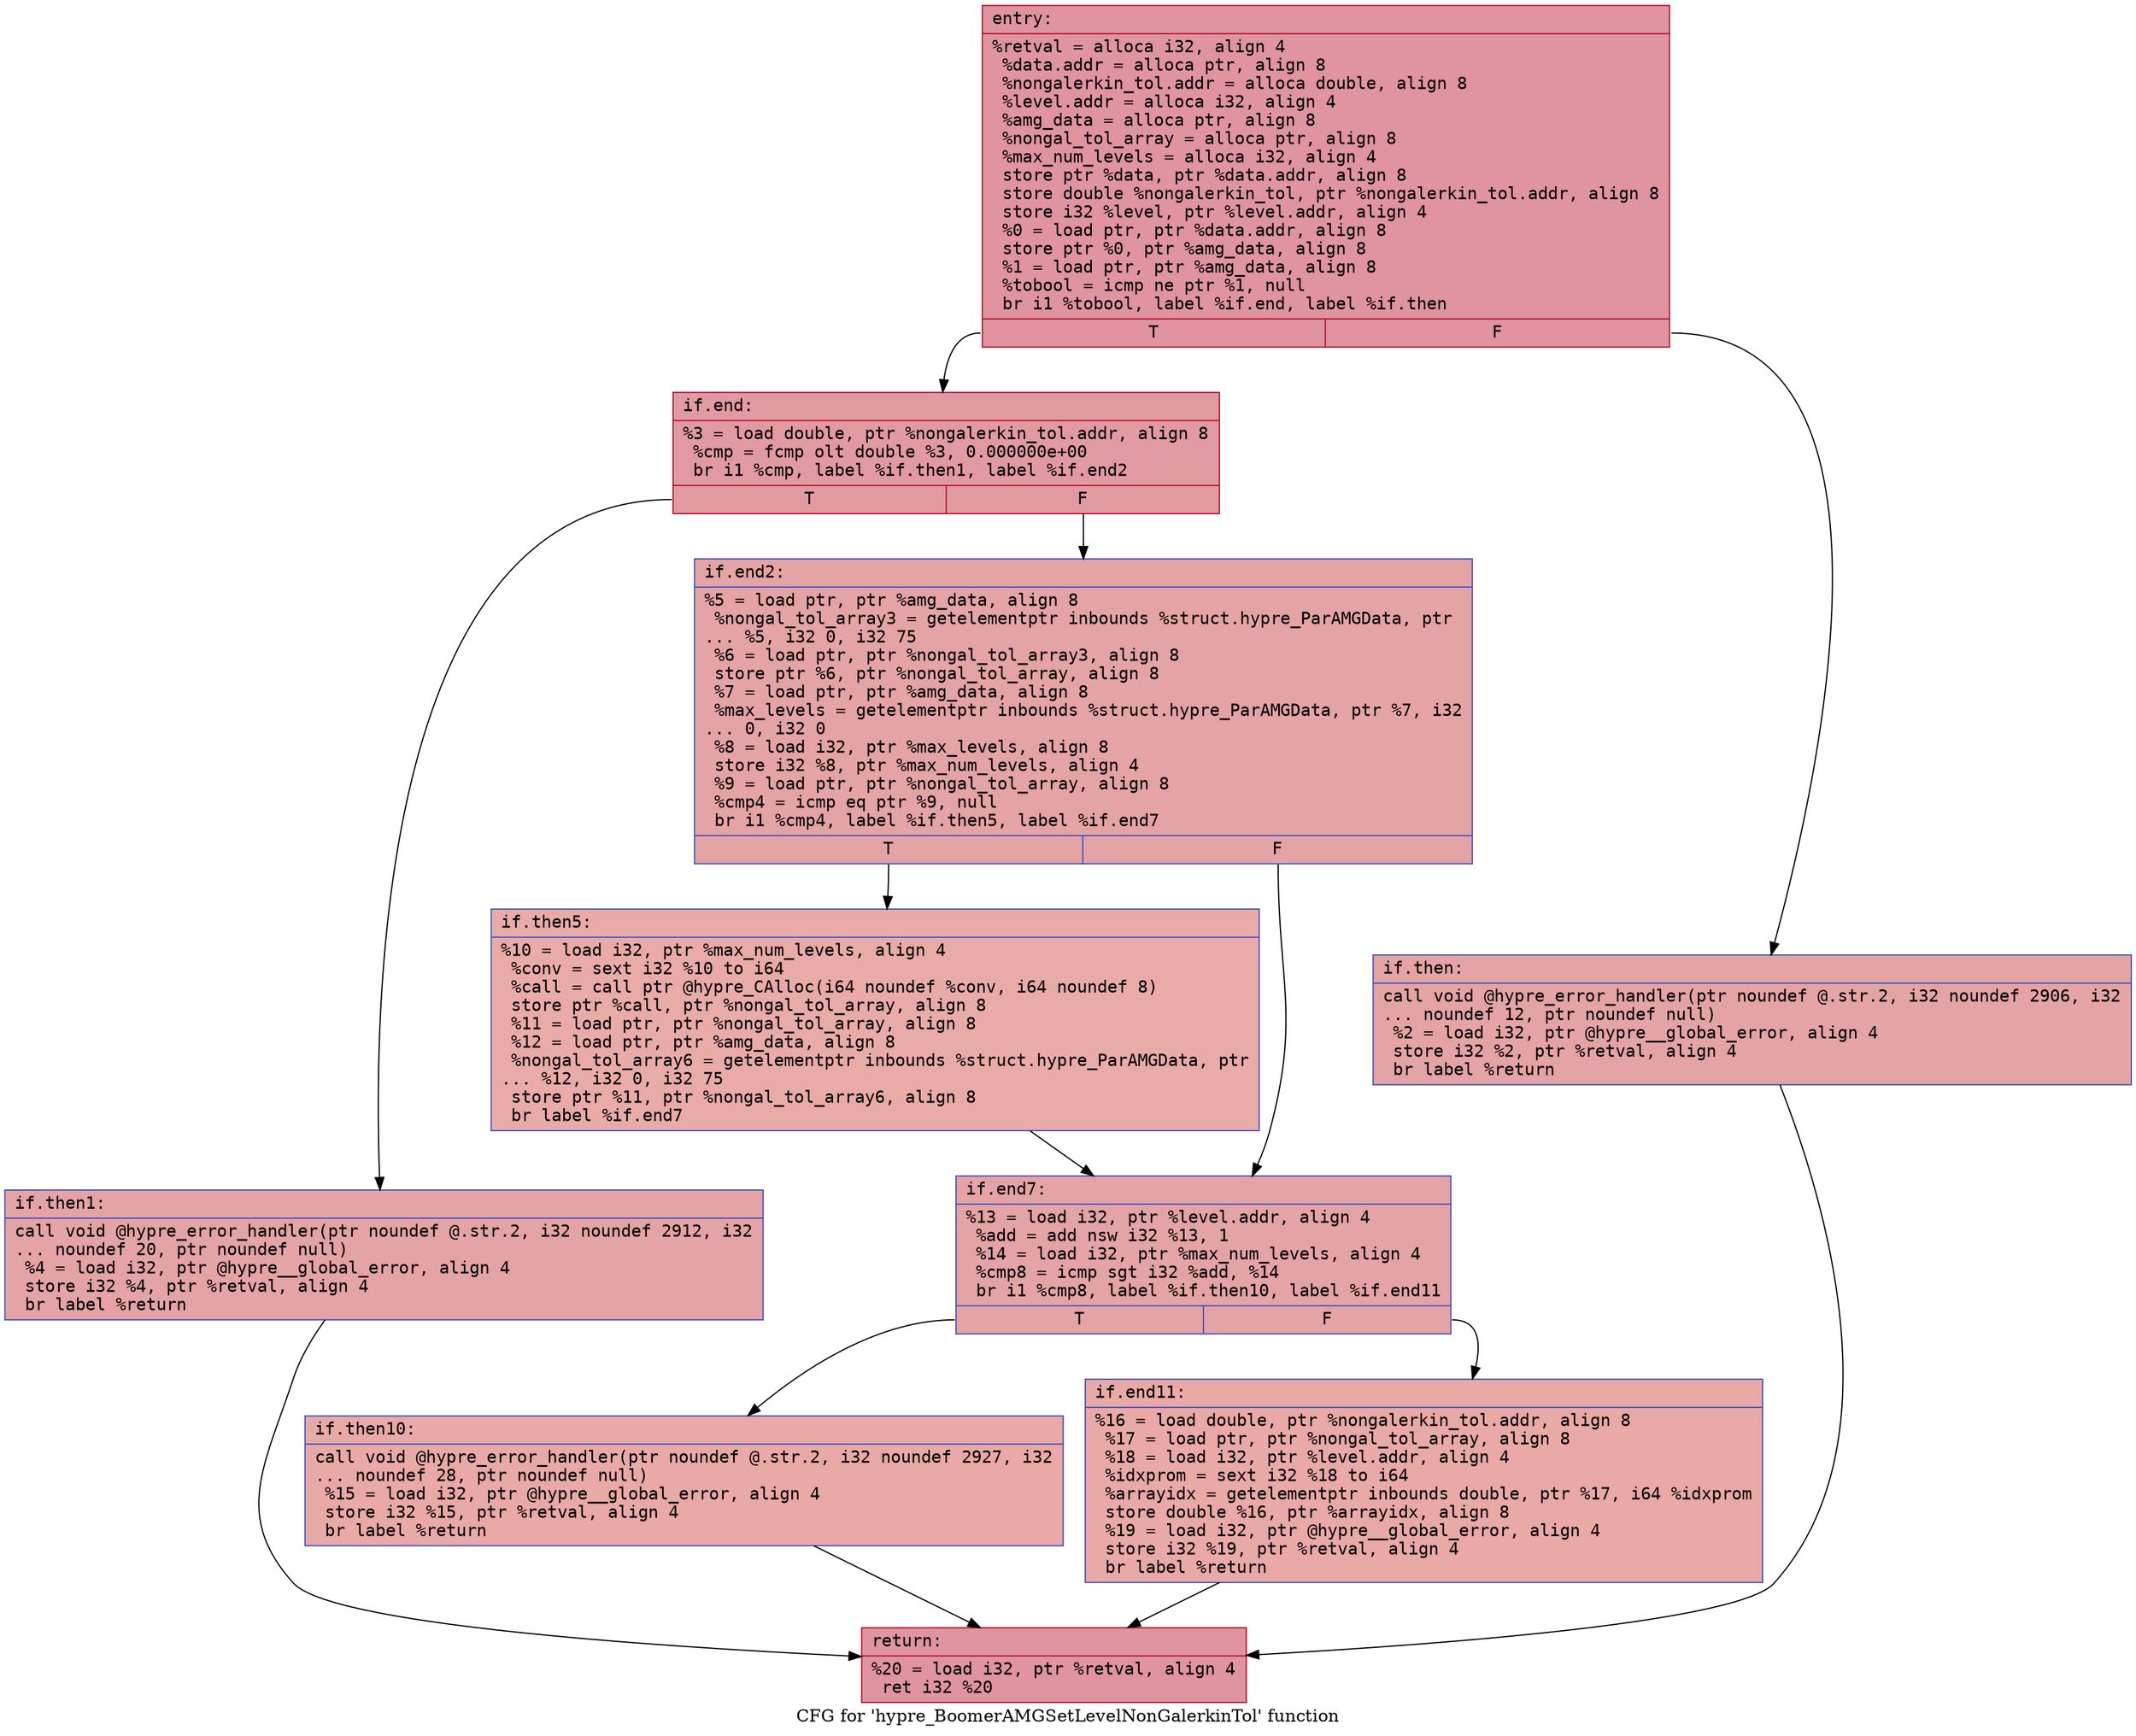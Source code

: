 digraph "CFG for 'hypre_BoomerAMGSetLevelNonGalerkinTol' function" {
	label="CFG for 'hypre_BoomerAMGSetLevelNonGalerkinTol' function";

	Node0x55fa80abab30 [shape=record,color="#b70d28ff", style=filled, fillcolor="#b70d2870" fontname="Courier",label="{entry:\l|  %retval = alloca i32, align 4\l  %data.addr = alloca ptr, align 8\l  %nongalerkin_tol.addr = alloca double, align 8\l  %level.addr = alloca i32, align 4\l  %amg_data = alloca ptr, align 8\l  %nongal_tol_array = alloca ptr, align 8\l  %max_num_levels = alloca i32, align 4\l  store ptr %data, ptr %data.addr, align 8\l  store double %nongalerkin_tol, ptr %nongalerkin_tol.addr, align 8\l  store i32 %level, ptr %level.addr, align 4\l  %0 = load ptr, ptr %data.addr, align 8\l  store ptr %0, ptr %amg_data, align 8\l  %1 = load ptr, ptr %amg_data, align 8\l  %tobool = icmp ne ptr %1, null\l  br i1 %tobool, label %if.end, label %if.then\l|{<s0>T|<s1>F}}"];
	Node0x55fa80abab30:s0 -> Node0x55fa80abb4a0[tooltip="entry -> if.end\nProbability 62.50%" ];
	Node0x55fa80abab30:s1 -> Node0x55fa80abaa00[tooltip="entry -> if.then\nProbability 37.50%" ];
	Node0x55fa80abaa00 [shape=record,color="#3d50c3ff", style=filled, fillcolor="#c32e3170" fontname="Courier",label="{if.then:\l|  call void @hypre_error_handler(ptr noundef @.str.2, i32 noundef 2906, i32\l... noundef 12, ptr noundef null)\l  %2 = load i32, ptr @hypre__global_error, align 4\l  store i32 %2, ptr %retval, align 4\l  br label %return\l}"];
	Node0x55fa80abaa00 -> Node0x55fa80abb9d0[tooltip="if.then -> return\nProbability 100.00%" ];
	Node0x55fa80abb4a0 [shape=record,color="#b70d28ff", style=filled, fillcolor="#bb1b2c70" fontname="Courier",label="{if.end:\l|  %3 = load double, ptr %nongalerkin_tol.addr, align 8\l  %cmp = fcmp olt double %3, 0.000000e+00\l  br i1 %cmp, label %if.then1, label %if.end2\l|{<s0>T|<s1>F}}"];
	Node0x55fa80abb4a0:s0 -> Node0x55fa80abbba0[tooltip="if.end -> if.then1\nProbability 50.00%" ];
	Node0x55fa80abb4a0:s1 -> Node0x55fa80abbbf0[tooltip="if.end -> if.end2\nProbability 50.00%" ];
	Node0x55fa80abbba0 [shape=record,color="#3d50c3ff", style=filled, fillcolor="#c32e3170" fontname="Courier",label="{if.then1:\l|  call void @hypre_error_handler(ptr noundef @.str.2, i32 noundef 2912, i32\l... noundef 20, ptr noundef null)\l  %4 = load i32, ptr @hypre__global_error, align 4\l  store i32 %4, ptr %retval, align 4\l  br label %return\l}"];
	Node0x55fa80abbba0 -> Node0x55fa80abb9d0[tooltip="if.then1 -> return\nProbability 100.00%" ];
	Node0x55fa80abbbf0 [shape=record,color="#3d50c3ff", style=filled, fillcolor="#c32e3170" fontname="Courier",label="{if.end2:\l|  %5 = load ptr, ptr %amg_data, align 8\l  %nongal_tol_array3 = getelementptr inbounds %struct.hypre_ParAMGData, ptr\l... %5, i32 0, i32 75\l  %6 = load ptr, ptr %nongal_tol_array3, align 8\l  store ptr %6, ptr %nongal_tol_array, align 8\l  %7 = load ptr, ptr %amg_data, align 8\l  %max_levels = getelementptr inbounds %struct.hypre_ParAMGData, ptr %7, i32\l... 0, i32 0\l  %8 = load i32, ptr %max_levels, align 8\l  store i32 %8, ptr %max_num_levels, align 4\l  %9 = load ptr, ptr %nongal_tol_array, align 8\l  %cmp4 = icmp eq ptr %9, null\l  br i1 %cmp4, label %if.then5, label %if.end7\l|{<s0>T|<s1>F}}"];
	Node0x55fa80abbbf0:s0 -> Node0x55fa80abc6d0[tooltip="if.end2 -> if.then5\nProbability 37.50%" ];
	Node0x55fa80abbbf0:s1 -> Node0x55fa80abc720[tooltip="if.end2 -> if.end7\nProbability 62.50%" ];
	Node0x55fa80abc6d0 [shape=record,color="#3d50c3ff", style=filled, fillcolor="#cc403a70" fontname="Courier",label="{if.then5:\l|  %10 = load i32, ptr %max_num_levels, align 4\l  %conv = sext i32 %10 to i64\l  %call = call ptr @hypre_CAlloc(i64 noundef %conv, i64 noundef 8)\l  store ptr %call, ptr %nongal_tol_array, align 8\l  %11 = load ptr, ptr %nongal_tol_array, align 8\l  %12 = load ptr, ptr %amg_data, align 8\l  %nongal_tol_array6 = getelementptr inbounds %struct.hypre_ParAMGData, ptr\l... %12, i32 0, i32 75\l  store ptr %11, ptr %nongal_tol_array6, align 8\l  br label %if.end7\l}"];
	Node0x55fa80abc6d0 -> Node0x55fa80abc720[tooltip="if.then5 -> if.end7\nProbability 100.00%" ];
	Node0x55fa80abc720 [shape=record,color="#3d50c3ff", style=filled, fillcolor="#c32e3170" fontname="Courier",label="{if.end7:\l|  %13 = load i32, ptr %level.addr, align 4\l  %add = add nsw i32 %13, 1\l  %14 = load i32, ptr %max_num_levels, align 4\l  %cmp8 = icmp sgt i32 %add, %14\l  br i1 %cmp8, label %if.then10, label %if.end11\l|{<s0>T|<s1>F}}"];
	Node0x55fa80abc720:s0 -> Node0x55fa80abd210[tooltip="if.end7 -> if.then10\nProbability 50.00%" ];
	Node0x55fa80abc720:s1 -> Node0x55fa80abd260[tooltip="if.end7 -> if.end11\nProbability 50.00%" ];
	Node0x55fa80abd210 [shape=record,color="#3d50c3ff", style=filled, fillcolor="#ca3b3770" fontname="Courier",label="{if.then10:\l|  call void @hypre_error_handler(ptr noundef @.str.2, i32 noundef 2927, i32\l... noundef 28, ptr noundef null)\l  %15 = load i32, ptr @hypre__global_error, align 4\l  store i32 %15, ptr %retval, align 4\l  br label %return\l}"];
	Node0x55fa80abd210 -> Node0x55fa80abb9d0[tooltip="if.then10 -> return\nProbability 100.00%" ];
	Node0x55fa80abd260 [shape=record,color="#3d50c3ff", style=filled, fillcolor="#ca3b3770" fontname="Courier",label="{if.end11:\l|  %16 = load double, ptr %nongalerkin_tol.addr, align 8\l  %17 = load ptr, ptr %nongal_tol_array, align 8\l  %18 = load i32, ptr %level.addr, align 4\l  %idxprom = sext i32 %18 to i64\l  %arrayidx = getelementptr inbounds double, ptr %17, i64 %idxprom\l  store double %16, ptr %arrayidx, align 8\l  %19 = load i32, ptr @hypre__global_error, align 4\l  store i32 %19, ptr %retval, align 4\l  br label %return\l}"];
	Node0x55fa80abd260 -> Node0x55fa80abb9d0[tooltip="if.end11 -> return\nProbability 100.00%" ];
	Node0x55fa80abb9d0 [shape=record,color="#b70d28ff", style=filled, fillcolor="#b70d2870" fontname="Courier",label="{return:\l|  %20 = load i32, ptr %retval, align 4\l  ret i32 %20\l}"];
}

